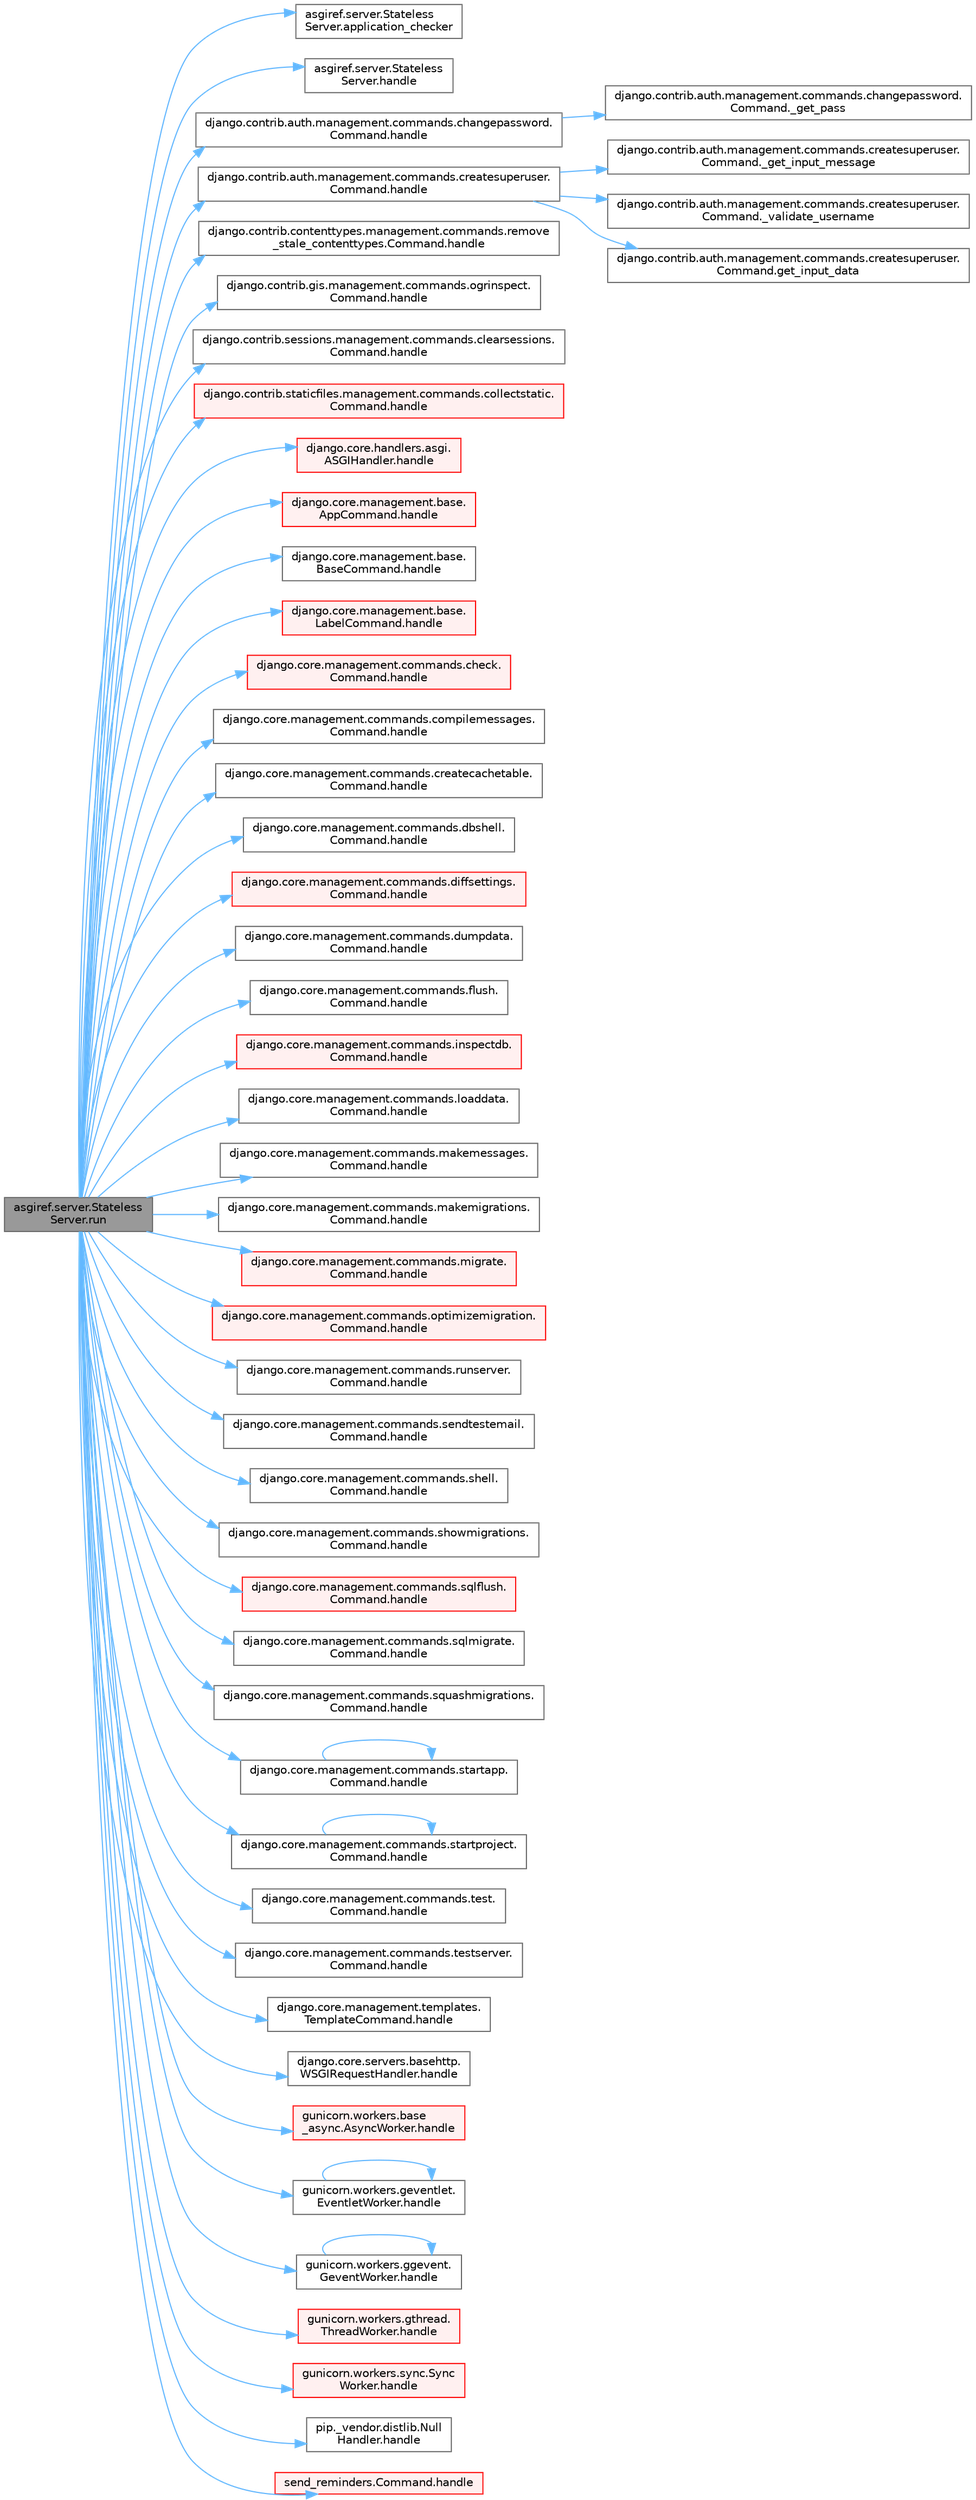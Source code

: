 digraph "asgiref.server.StatelessServer.run"
{
 // LATEX_PDF_SIZE
  bgcolor="transparent";
  edge [fontname=Helvetica,fontsize=10,labelfontname=Helvetica,labelfontsize=10];
  node [fontname=Helvetica,fontsize=10,shape=box,height=0.2,width=0.4];
  rankdir="LR";
  Node1 [id="Node000001",label="asgiref.server.Stateless\lServer.run",height=0.2,width=0.4,color="gray40", fillcolor="grey60", style="filled", fontcolor="black",tooltip="Mainloop and handling."];
  Node1 -> Node2 [id="edge1_Node000001_Node000002",color="steelblue1",style="solid",tooltip=" "];
  Node2 [id="Node000002",label="asgiref.server.Stateless\lServer.application_checker",height=0.2,width=0.4,color="grey40", fillcolor="white", style="filled",URL="$classasgiref_1_1server_1_1_stateless_server.html#a57920a6ee82f8c0c2a32a7764dbab114",tooltip=" "];
  Node1 -> Node3 [id="edge2_Node000001_Node000003",color="steelblue1",style="solid",tooltip=" "];
  Node3 [id="Node000003",label="asgiref.server.Stateless\lServer.handle",height=0.2,width=0.4,color="grey40", fillcolor="white", style="filled",URL="$classasgiref_1_1server_1_1_stateless_server.html#a35cf023938b43f40945fa4c4072ffbc1",tooltip=" "];
  Node1 -> Node4 [id="edge3_Node000001_Node000004",color="steelblue1",style="solid",tooltip=" "];
  Node4 [id="Node000004",label="django.contrib.auth.management.commands.changepassword.\lCommand.handle",height=0.2,width=0.4,color="grey40", fillcolor="white", style="filled",URL="$classdjango_1_1contrib_1_1auth_1_1management_1_1commands_1_1changepassword_1_1_command.html#a8967db67e9ba34055e8053ad062d9006",tooltip=" "];
  Node4 -> Node5 [id="edge4_Node000004_Node000005",color="steelblue1",style="solid",tooltip=" "];
  Node5 [id="Node000005",label="django.contrib.auth.management.commands.changepassword.\lCommand._get_pass",height=0.2,width=0.4,color="grey40", fillcolor="white", style="filled",URL="$classdjango_1_1contrib_1_1auth_1_1management_1_1commands_1_1changepassword_1_1_command.html#a246a2e25c280189344f1d858da13d809",tooltip=" "];
  Node1 -> Node6 [id="edge5_Node000001_Node000006",color="steelblue1",style="solid",tooltip=" "];
  Node6 [id="Node000006",label="django.contrib.auth.management.commands.createsuperuser.\lCommand.handle",height=0.2,width=0.4,color="grey40", fillcolor="white", style="filled",URL="$classdjango_1_1contrib_1_1auth_1_1management_1_1commands_1_1createsuperuser_1_1_command.html#acc63f22a8181da25db0750a091470287",tooltip=" "];
  Node6 -> Node7 [id="edge6_Node000006_Node000007",color="steelblue1",style="solid",tooltip=" "];
  Node7 [id="Node000007",label="django.contrib.auth.management.commands.createsuperuser.\lCommand._get_input_message",height=0.2,width=0.4,color="grey40", fillcolor="white", style="filled",URL="$classdjango_1_1contrib_1_1auth_1_1management_1_1commands_1_1createsuperuser_1_1_command.html#a737eac41ee7d452c9608ec8cb8d9821a",tooltip=" "];
  Node6 -> Node8 [id="edge7_Node000006_Node000008",color="steelblue1",style="solid",tooltip=" "];
  Node8 [id="Node000008",label="django.contrib.auth.management.commands.createsuperuser.\lCommand._validate_username",height=0.2,width=0.4,color="grey40", fillcolor="white", style="filled",URL="$classdjango_1_1contrib_1_1auth_1_1management_1_1commands_1_1createsuperuser_1_1_command.html#af4fa2b7b5aaac83f214725a2a2dd13e0",tooltip=" "];
  Node6 -> Node9 [id="edge8_Node000006_Node000009",color="steelblue1",style="solid",tooltip=" "];
  Node9 [id="Node000009",label="django.contrib.auth.management.commands.createsuperuser.\lCommand.get_input_data",height=0.2,width=0.4,color="grey40", fillcolor="white", style="filled",URL="$classdjango_1_1contrib_1_1auth_1_1management_1_1commands_1_1createsuperuser_1_1_command.html#a0979dac7b41b365fc703e2383adafc89",tooltip=" "];
  Node1 -> Node10 [id="edge9_Node000001_Node000010",color="steelblue1",style="solid",tooltip=" "];
  Node10 [id="Node000010",label="django.contrib.contenttypes.management.commands.remove\l_stale_contenttypes.Command.handle",height=0.2,width=0.4,color="grey40", fillcolor="white", style="filled",URL="$classdjango_1_1contrib_1_1contenttypes_1_1management_1_1commands_1_1remove__stale__contenttypes_1_1_command.html#a4877da71ed28ae791e138ba2fbf1dffe",tooltip=" "];
  Node1 -> Node11 [id="edge10_Node000001_Node000011",color="steelblue1",style="solid",tooltip=" "];
  Node11 [id="Node000011",label="django.contrib.gis.management.commands.ogrinspect.\lCommand.handle",height=0.2,width=0.4,color="grey40", fillcolor="white", style="filled",URL="$classdjango_1_1contrib_1_1gis_1_1management_1_1commands_1_1ogrinspect_1_1_command.html#ae6396324a38c7fcad96d9521034036b7",tooltip=" "];
  Node1 -> Node12 [id="edge11_Node000001_Node000012",color="steelblue1",style="solid",tooltip=" "];
  Node12 [id="Node000012",label="django.contrib.sessions.management.commands.clearsessions.\lCommand.handle",height=0.2,width=0.4,color="grey40", fillcolor="white", style="filled",URL="$classdjango_1_1contrib_1_1sessions_1_1management_1_1commands_1_1clearsessions_1_1_command.html#a729564a5d4b467fcc23bc0f9a4fa07c8",tooltip=" "];
  Node1 -> Node13 [id="edge12_Node000001_Node000013",color="steelblue1",style="solid",tooltip=" "];
  Node13 [id="Node000013",label="django.contrib.staticfiles.management.commands.collectstatic.\lCommand.handle",height=0.2,width=0.4,color="red", fillcolor="#FFF0F0", style="filled",URL="$classdjango_1_1contrib_1_1staticfiles_1_1management_1_1commands_1_1collectstatic_1_1_command.html#a77042fe151f5e5c26990bdd187c9f21e",tooltip=" "];
  Node1 -> Node258 [id="edge13_Node000001_Node000258",color="steelblue1",style="solid",tooltip=" "];
  Node258 [id="Node000258",label="django.core.handlers.asgi.\lASGIHandler.handle",height=0.2,width=0.4,color="red", fillcolor="#FFF0F0", style="filled",URL="$classdjango_1_1core_1_1handlers_1_1asgi_1_1_a_s_g_i_handler.html#ab8bd4217b27960d333b61f7311b7f8ee",tooltip=" "];
  Node1 -> Node268 [id="edge14_Node000001_Node000268",color="steelblue1",style="solid",tooltip=" "];
  Node268 [id="Node000268",label="django.core.management.base.\lAppCommand.handle",height=0.2,width=0.4,color="red", fillcolor="#FFF0F0", style="filled",URL="$classdjango_1_1core_1_1management_1_1base_1_1_app_command.html#ae9ba2e4e61b6a84c5937979789996637",tooltip=" "];
  Node1 -> Node271 [id="edge15_Node000001_Node000271",color="steelblue1",style="solid",tooltip=" "];
  Node271 [id="Node000271",label="django.core.management.base.\lBaseCommand.handle",height=0.2,width=0.4,color="grey40", fillcolor="white", style="filled",URL="$classdjango_1_1core_1_1management_1_1base_1_1_base_command.html#a52656ddf33d25f682f484c5d505a811d",tooltip=" "];
  Node1 -> Node272 [id="edge16_Node000001_Node000272",color="steelblue1",style="solid",tooltip=" "];
  Node272 [id="Node000272",label="django.core.management.base.\lLabelCommand.handle",height=0.2,width=0.4,color="red", fillcolor="#FFF0F0", style="filled",URL="$classdjango_1_1core_1_1management_1_1base_1_1_label_command.html#a5c44b4382ba6b7ead19c692f18811a09",tooltip=" "];
  Node1 -> Node275 [id="edge17_Node000001_Node000275",color="steelblue1",style="solid",tooltip=" "];
  Node275 [id="Node000275",label="django.core.management.commands.check.\lCommand.handle",height=0.2,width=0.4,color="red", fillcolor="#FFF0F0", style="filled",URL="$classdjango_1_1core_1_1management_1_1commands_1_1check_1_1_command.html#a4170f8ebcb94254dfffabf874e7c8a37",tooltip=" "];
  Node1 -> Node774 [id="edge18_Node000001_Node000774",color="steelblue1",style="solid",tooltip=" "];
  Node774 [id="Node000774",label="django.core.management.commands.compilemessages.\lCommand.handle",height=0.2,width=0.4,color="grey40", fillcolor="white", style="filled",URL="$classdjango_1_1core_1_1management_1_1commands_1_1compilemessages_1_1_command.html#a9567423b370d867833616c271a896ea4",tooltip=" "];
  Node1 -> Node775 [id="edge19_Node000001_Node000775",color="steelblue1",style="solid",tooltip=" "];
  Node775 [id="Node000775",label="django.core.management.commands.createcachetable.\lCommand.handle",height=0.2,width=0.4,color="grey40", fillcolor="white", style="filled",URL="$classdjango_1_1core_1_1management_1_1commands_1_1createcachetable_1_1_command.html#ac8cec4d5951f73d3fbebaa3c1ed5d018",tooltip=" "];
  Node1 -> Node776 [id="edge20_Node000001_Node000776",color="steelblue1",style="solid",tooltip=" "];
  Node776 [id="Node000776",label="django.core.management.commands.dbshell.\lCommand.handle",height=0.2,width=0.4,color="grey40", fillcolor="white", style="filled",URL="$classdjango_1_1core_1_1management_1_1commands_1_1dbshell_1_1_command.html#a91779bec0f76dbee6a02931805fd27cc",tooltip=" "];
  Node1 -> Node777 [id="edge21_Node000001_Node000777",color="steelblue1",style="solid",tooltip=" "];
  Node777 [id="Node000777",label="django.core.management.commands.diffsettings.\lCommand.handle",height=0.2,width=0.4,color="red", fillcolor="#FFF0F0", style="filled",URL="$classdjango_1_1core_1_1management_1_1commands_1_1diffsettings_1_1_command.html#aee3bf2e90e75bf3e5764ab1803632a9a",tooltip=" "];
  Node1 -> Node779 [id="edge22_Node000001_Node000779",color="steelblue1",style="solid",tooltip=" "];
  Node779 [id="Node000779",label="django.core.management.commands.dumpdata.\lCommand.handle",height=0.2,width=0.4,color="grey40", fillcolor="white", style="filled",URL="$classdjango_1_1core_1_1management_1_1commands_1_1dumpdata_1_1_command.html#a22426384e97349e4c9682023ae722caa",tooltip=" "];
  Node1 -> Node780 [id="edge23_Node000001_Node000780",color="steelblue1",style="solid",tooltip=" "];
  Node780 [id="Node000780",label="django.core.management.commands.flush.\lCommand.handle",height=0.2,width=0.4,color="grey40", fillcolor="white", style="filled",URL="$classdjango_1_1core_1_1management_1_1commands_1_1flush_1_1_command.html#a588f5474800a8da0685eb6a9f0bb8224",tooltip=" "];
  Node1 -> Node781 [id="edge24_Node000001_Node000781",color="steelblue1",style="solid",tooltip=" "];
  Node781 [id="Node000781",label="django.core.management.commands.inspectdb.\lCommand.handle",height=0.2,width=0.4,color="red", fillcolor="#FFF0F0", style="filled",URL="$classdjango_1_1core_1_1management_1_1commands_1_1inspectdb_1_1_command.html#a668a81e8e42d3dafc2d6e00ac61e1dab",tooltip=" "];
  Node1 -> Node796 [id="edge25_Node000001_Node000796",color="steelblue1",style="solid",tooltip=" "];
  Node796 [id="Node000796",label="django.core.management.commands.loaddata.\lCommand.handle",height=0.2,width=0.4,color="grey40", fillcolor="white", style="filled",URL="$classdjango_1_1core_1_1management_1_1commands_1_1loaddata_1_1_command.html#a72ede845c482467e0484e2fdeebc4a42",tooltip=" "];
  Node1 -> Node797 [id="edge26_Node000001_Node000797",color="steelblue1",style="solid",tooltip=" "];
  Node797 [id="Node000797",label="django.core.management.commands.makemessages.\lCommand.handle",height=0.2,width=0.4,color="grey40", fillcolor="white", style="filled",URL="$classdjango_1_1core_1_1management_1_1commands_1_1makemessages_1_1_command.html#a10de58af9924679bd2c747fa210ac674",tooltip=" "];
  Node1 -> Node798 [id="edge27_Node000001_Node000798",color="steelblue1",style="solid",tooltip=" "];
  Node798 [id="Node000798",label="django.core.management.commands.makemigrations.\lCommand.handle",height=0.2,width=0.4,color="grey40", fillcolor="white", style="filled",URL="$classdjango_1_1core_1_1management_1_1commands_1_1makemigrations_1_1_command.html#ab5e944d112a1c969d97ff2625e4f2f4d",tooltip=" "];
  Node1 -> Node799 [id="edge28_Node000001_Node000799",color="steelblue1",style="solid",tooltip=" "];
  Node799 [id="Node000799",label="django.core.management.commands.migrate.\lCommand.handle",height=0.2,width=0.4,color="red", fillcolor="#FFF0F0", style="filled",URL="$classdjango_1_1core_1_1management_1_1commands_1_1migrate_1_1_command.html#a659ec347367471d5c828fc3520ebc0fa",tooltip=" "];
  Node1 -> Node3121 [id="edge29_Node000001_Node003121",color="steelblue1",style="solid",tooltip=" "];
  Node3121 [id="Node003121",label="django.core.management.commands.optimizemigration.\lCommand.handle",height=0.2,width=0.4,color="red", fillcolor="#FFF0F0", style="filled",URL="$classdjango_1_1core_1_1management_1_1commands_1_1optimizemigration_1_1_command.html#aad48454ff16af042fe3eafb74f18bd2d",tooltip=" "];
  Node1 -> Node3122 [id="edge30_Node000001_Node003122",color="steelblue1",style="solid",tooltip=" "];
  Node3122 [id="Node003122",label="django.core.management.commands.runserver.\lCommand.handle",height=0.2,width=0.4,color="grey40", fillcolor="white", style="filled",URL="$classdjango_1_1core_1_1management_1_1commands_1_1runserver_1_1_command.html#ae12b29ba60ddf9ac264355e8de072af9",tooltip=" "];
  Node1 -> Node3123 [id="edge31_Node000001_Node003123",color="steelblue1",style="solid",tooltip=" "];
  Node3123 [id="Node003123",label="django.core.management.commands.sendtestemail.\lCommand.handle",height=0.2,width=0.4,color="grey40", fillcolor="white", style="filled",URL="$classdjango_1_1core_1_1management_1_1commands_1_1sendtestemail_1_1_command.html#aaa80e8ffebec9a8b315828cd39935042",tooltip=" "];
  Node1 -> Node3124 [id="edge32_Node000001_Node003124",color="steelblue1",style="solid",tooltip=" "];
  Node3124 [id="Node003124",label="django.core.management.commands.shell.\lCommand.handle",height=0.2,width=0.4,color="grey40", fillcolor="white", style="filled",URL="$classdjango_1_1core_1_1management_1_1commands_1_1shell_1_1_command.html#aabeac47a7a91f53cc4df73e4530144e7",tooltip=" "];
  Node1 -> Node3125 [id="edge33_Node000001_Node003125",color="steelblue1",style="solid",tooltip=" "];
  Node3125 [id="Node003125",label="django.core.management.commands.showmigrations.\lCommand.handle",height=0.2,width=0.4,color="grey40", fillcolor="white", style="filled",URL="$classdjango_1_1core_1_1management_1_1commands_1_1showmigrations_1_1_command.html#a8da90881bf50eeb72240a450f2ab4775",tooltip=" "];
  Node1 -> Node3126 [id="edge34_Node000001_Node003126",color="steelblue1",style="solid",tooltip=" "];
  Node3126 [id="Node003126",label="django.core.management.commands.sqlflush.\lCommand.handle",height=0.2,width=0.4,color="red", fillcolor="#FFF0F0", style="filled",URL="$classdjango_1_1core_1_1management_1_1commands_1_1sqlflush_1_1_command.html#a29eeac6c5f1e914695f34b99149ba2bf",tooltip=" "];
  Node1 -> Node3127 [id="edge35_Node000001_Node003127",color="steelblue1",style="solid",tooltip=" "];
  Node3127 [id="Node003127",label="django.core.management.commands.sqlmigrate.\lCommand.handle",height=0.2,width=0.4,color="grey40", fillcolor="white", style="filled",URL="$classdjango_1_1core_1_1management_1_1commands_1_1sqlmigrate_1_1_command.html#a45808df3ca77fee1b3352a7c7d726324",tooltip=" "];
  Node1 -> Node3128 [id="edge36_Node000001_Node003128",color="steelblue1",style="solid",tooltip=" "];
  Node3128 [id="Node003128",label="django.core.management.commands.squashmigrations.\lCommand.handle",height=0.2,width=0.4,color="grey40", fillcolor="white", style="filled",URL="$classdjango_1_1core_1_1management_1_1commands_1_1squashmigrations_1_1_command.html#addb0b909d1ea64fb8694d253c4dfda6f",tooltip=" "];
  Node1 -> Node3129 [id="edge37_Node000001_Node003129",color="steelblue1",style="solid",tooltip=" "];
  Node3129 [id="Node003129",label="django.core.management.commands.startapp.\lCommand.handle",height=0.2,width=0.4,color="grey40", fillcolor="white", style="filled",URL="$classdjango_1_1core_1_1management_1_1commands_1_1startapp_1_1_command.html#af9042fd91e810384b3c75baa209bfdd2",tooltip=" "];
  Node3129 -> Node3129 [id="edge38_Node003129_Node003129",color="steelblue1",style="solid",tooltip=" "];
  Node1 -> Node3130 [id="edge39_Node000001_Node003130",color="steelblue1",style="solid",tooltip=" "];
  Node3130 [id="Node003130",label="django.core.management.commands.startproject.\lCommand.handle",height=0.2,width=0.4,color="grey40", fillcolor="white", style="filled",URL="$classdjango_1_1core_1_1management_1_1commands_1_1startproject_1_1_command.html#ad05f059b3c977996fd95a60cad73a321",tooltip=" "];
  Node3130 -> Node3130 [id="edge40_Node003130_Node003130",color="steelblue1",style="solid",tooltip=" "];
  Node1 -> Node3131 [id="edge41_Node000001_Node003131",color="steelblue1",style="solid",tooltip=" "];
  Node3131 [id="Node003131",label="django.core.management.commands.test.\lCommand.handle",height=0.2,width=0.4,color="grey40", fillcolor="white", style="filled",URL="$classdjango_1_1core_1_1management_1_1commands_1_1test_1_1_command.html#aab6805eb63d011015ea561f7a9741f85",tooltip=" "];
  Node1 -> Node3132 [id="edge42_Node000001_Node003132",color="steelblue1",style="solid",tooltip=" "];
  Node3132 [id="Node003132",label="django.core.management.commands.testserver.\lCommand.handle",height=0.2,width=0.4,color="grey40", fillcolor="white", style="filled",URL="$classdjango_1_1core_1_1management_1_1commands_1_1testserver_1_1_command.html#a065a7dad287450d77c02ab5c3ee57a90",tooltip=" "];
  Node1 -> Node3133 [id="edge43_Node000001_Node003133",color="steelblue1",style="solid",tooltip=" "];
  Node3133 [id="Node003133",label="django.core.management.templates.\lTemplateCommand.handle",height=0.2,width=0.4,color="grey40", fillcolor="white", style="filled",URL="$classdjango_1_1core_1_1management_1_1templates_1_1_template_command.html#a231f1a500976e364b2f3fc89e3b77ac3",tooltip=" "];
  Node1 -> Node3134 [id="edge44_Node000001_Node003134",color="steelblue1",style="solid",tooltip=" "];
  Node3134 [id="Node003134",label="django.core.servers.basehttp.\lWSGIRequestHandler.handle",height=0.2,width=0.4,color="grey40", fillcolor="white", style="filled",URL="$classdjango_1_1core_1_1servers_1_1basehttp_1_1_w_s_g_i_request_handler.html#ace943a11bce9daaa7d2b0e452fe5647a",tooltip=" "];
  Node1 -> Node3135 [id="edge45_Node000001_Node003135",color="steelblue1",style="solid",tooltip=" "];
  Node3135 [id="Node003135",label="gunicorn.workers.base\l_async.AsyncWorker.handle",height=0.2,width=0.4,color="red", fillcolor="#FFF0F0", style="filled",URL="$classgunicorn_1_1workers_1_1base__async_1_1_async_worker.html#a70fcd33fad885f927f5ecd568c687cda",tooltip=" "];
  Node1 -> Node3174 [id="edge46_Node000001_Node003174",color="steelblue1",style="solid",tooltip=" "];
  Node3174 [id="Node003174",label="gunicorn.workers.geventlet.\lEventletWorker.handle",height=0.2,width=0.4,color="grey40", fillcolor="white", style="filled",URL="$classgunicorn_1_1workers_1_1geventlet_1_1_eventlet_worker.html#a2f0809a86c2952c4d01d7bde161c47ba",tooltip=" "];
  Node3174 -> Node3174 [id="edge47_Node003174_Node003174",color="steelblue1",style="solid",tooltip=" "];
  Node1 -> Node3175 [id="edge48_Node000001_Node003175",color="steelblue1",style="solid",tooltip=" "];
  Node3175 [id="Node003175",label="gunicorn.workers.ggevent.\lGeventWorker.handle",height=0.2,width=0.4,color="grey40", fillcolor="white", style="filled",URL="$classgunicorn_1_1workers_1_1ggevent_1_1_gevent_worker.html#a75d1a227c7104275bddd517bba34f4ca",tooltip=" "];
  Node3175 -> Node3175 [id="edge49_Node003175_Node003175",color="steelblue1",style="solid",tooltip=" "];
  Node1 -> Node3176 [id="edge50_Node000001_Node003176",color="steelblue1",style="solid",tooltip=" "];
  Node3176 [id="Node003176",label="gunicorn.workers.gthread.\lThreadWorker.handle",height=0.2,width=0.4,color="red", fillcolor="#FFF0F0", style="filled",URL="$classgunicorn_1_1workers_1_1gthread_1_1_thread_worker.html#a4f8aea398a9cc47d2065177bb1b6ccf1",tooltip=" "];
  Node1 -> Node3177 [id="edge51_Node000001_Node003177",color="steelblue1",style="solid",tooltip=" "];
  Node3177 [id="Node003177",label="gunicorn.workers.sync.Sync\lWorker.handle",height=0.2,width=0.4,color="red", fillcolor="#FFF0F0", style="filled",URL="$classgunicorn_1_1workers_1_1sync_1_1_sync_worker.html#a50db3bfd7d97e0e4cb7e22bd066dd7de",tooltip=" "];
  Node1 -> Node3178 [id="edge52_Node000001_Node003178",color="steelblue1",style="solid",tooltip=" "];
  Node3178 [id="Node003178",label="pip._vendor.distlib.Null\lHandler.handle",height=0.2,width=0.4,color="grey40", fillcolor="white", style="filled",URL="$classpip_1_1__vendor_1_1distlib_1_1_null_handler.html#a05de4caec7dd0c9337f8456a7d11b0a5",tooltip=" "];
  Node1 -> Node3179 [id="edge53_Node000001_Node003179",color="steelblue1",style="solid",tooltip=" "];
  Node3179 [id="Node003179",label="send_reminders.Command.handle",height=0.2,width=0.4,color="red", fillcolor="#FFF0F0", style="filled",URL="$classsend__reminders_1_1_command.html#aa6cfb1f312a910b8cf92647a38e3cc90",tooltip=" "];
}
